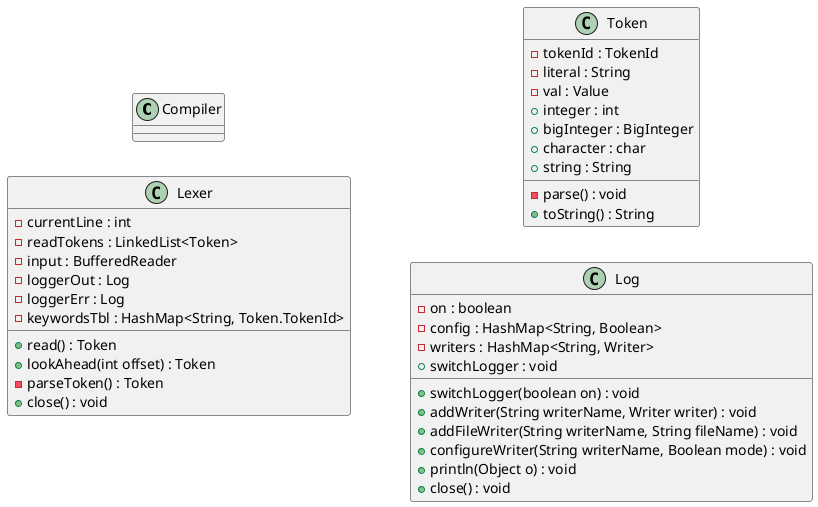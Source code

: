 @startuml
left to right direction
class Compiler


class Lexer
Lexer : - currentLine : int
Lexer : - readTokens : LinkedList<Token>
Lexer : - input : BufferedReader
Lexer : - loggerOut : Log
Lexer : - loggerErr : Log
Lexer : - keywordsTbl : HashMap<String, Token.TokenId>
Lexer : + read() : Token
Lexer : + lookAhead(int offset) : Token
Lexer : - parseToken() : Token
Lexer : + close() : void


class Token
Token : - tokenId : TokenId
Token : - literal : String
Token : - val : Value
Token : + integer : int
Token : + bigInteger : BigInteger
Token : + character : char
Token : + string : String
Token : - parse() : void
Token : + toString() : String


class Log
Log : - on : boolean
Log : - config : HashMap<String, Boolean>
Log : - writers : HashMap<String, Writer>
Log : + switchLogger : void
Log : + switchLogger(boolean on) : void
Log : + addWriter(String writerName, Writer writer) : void
Log : + addFileWriter(String writerName, String fileName) : void
Log : + configureWriter(String writerName, Boolean mode) : void
Log : + println(Object o) : void
Log : + close() : void


